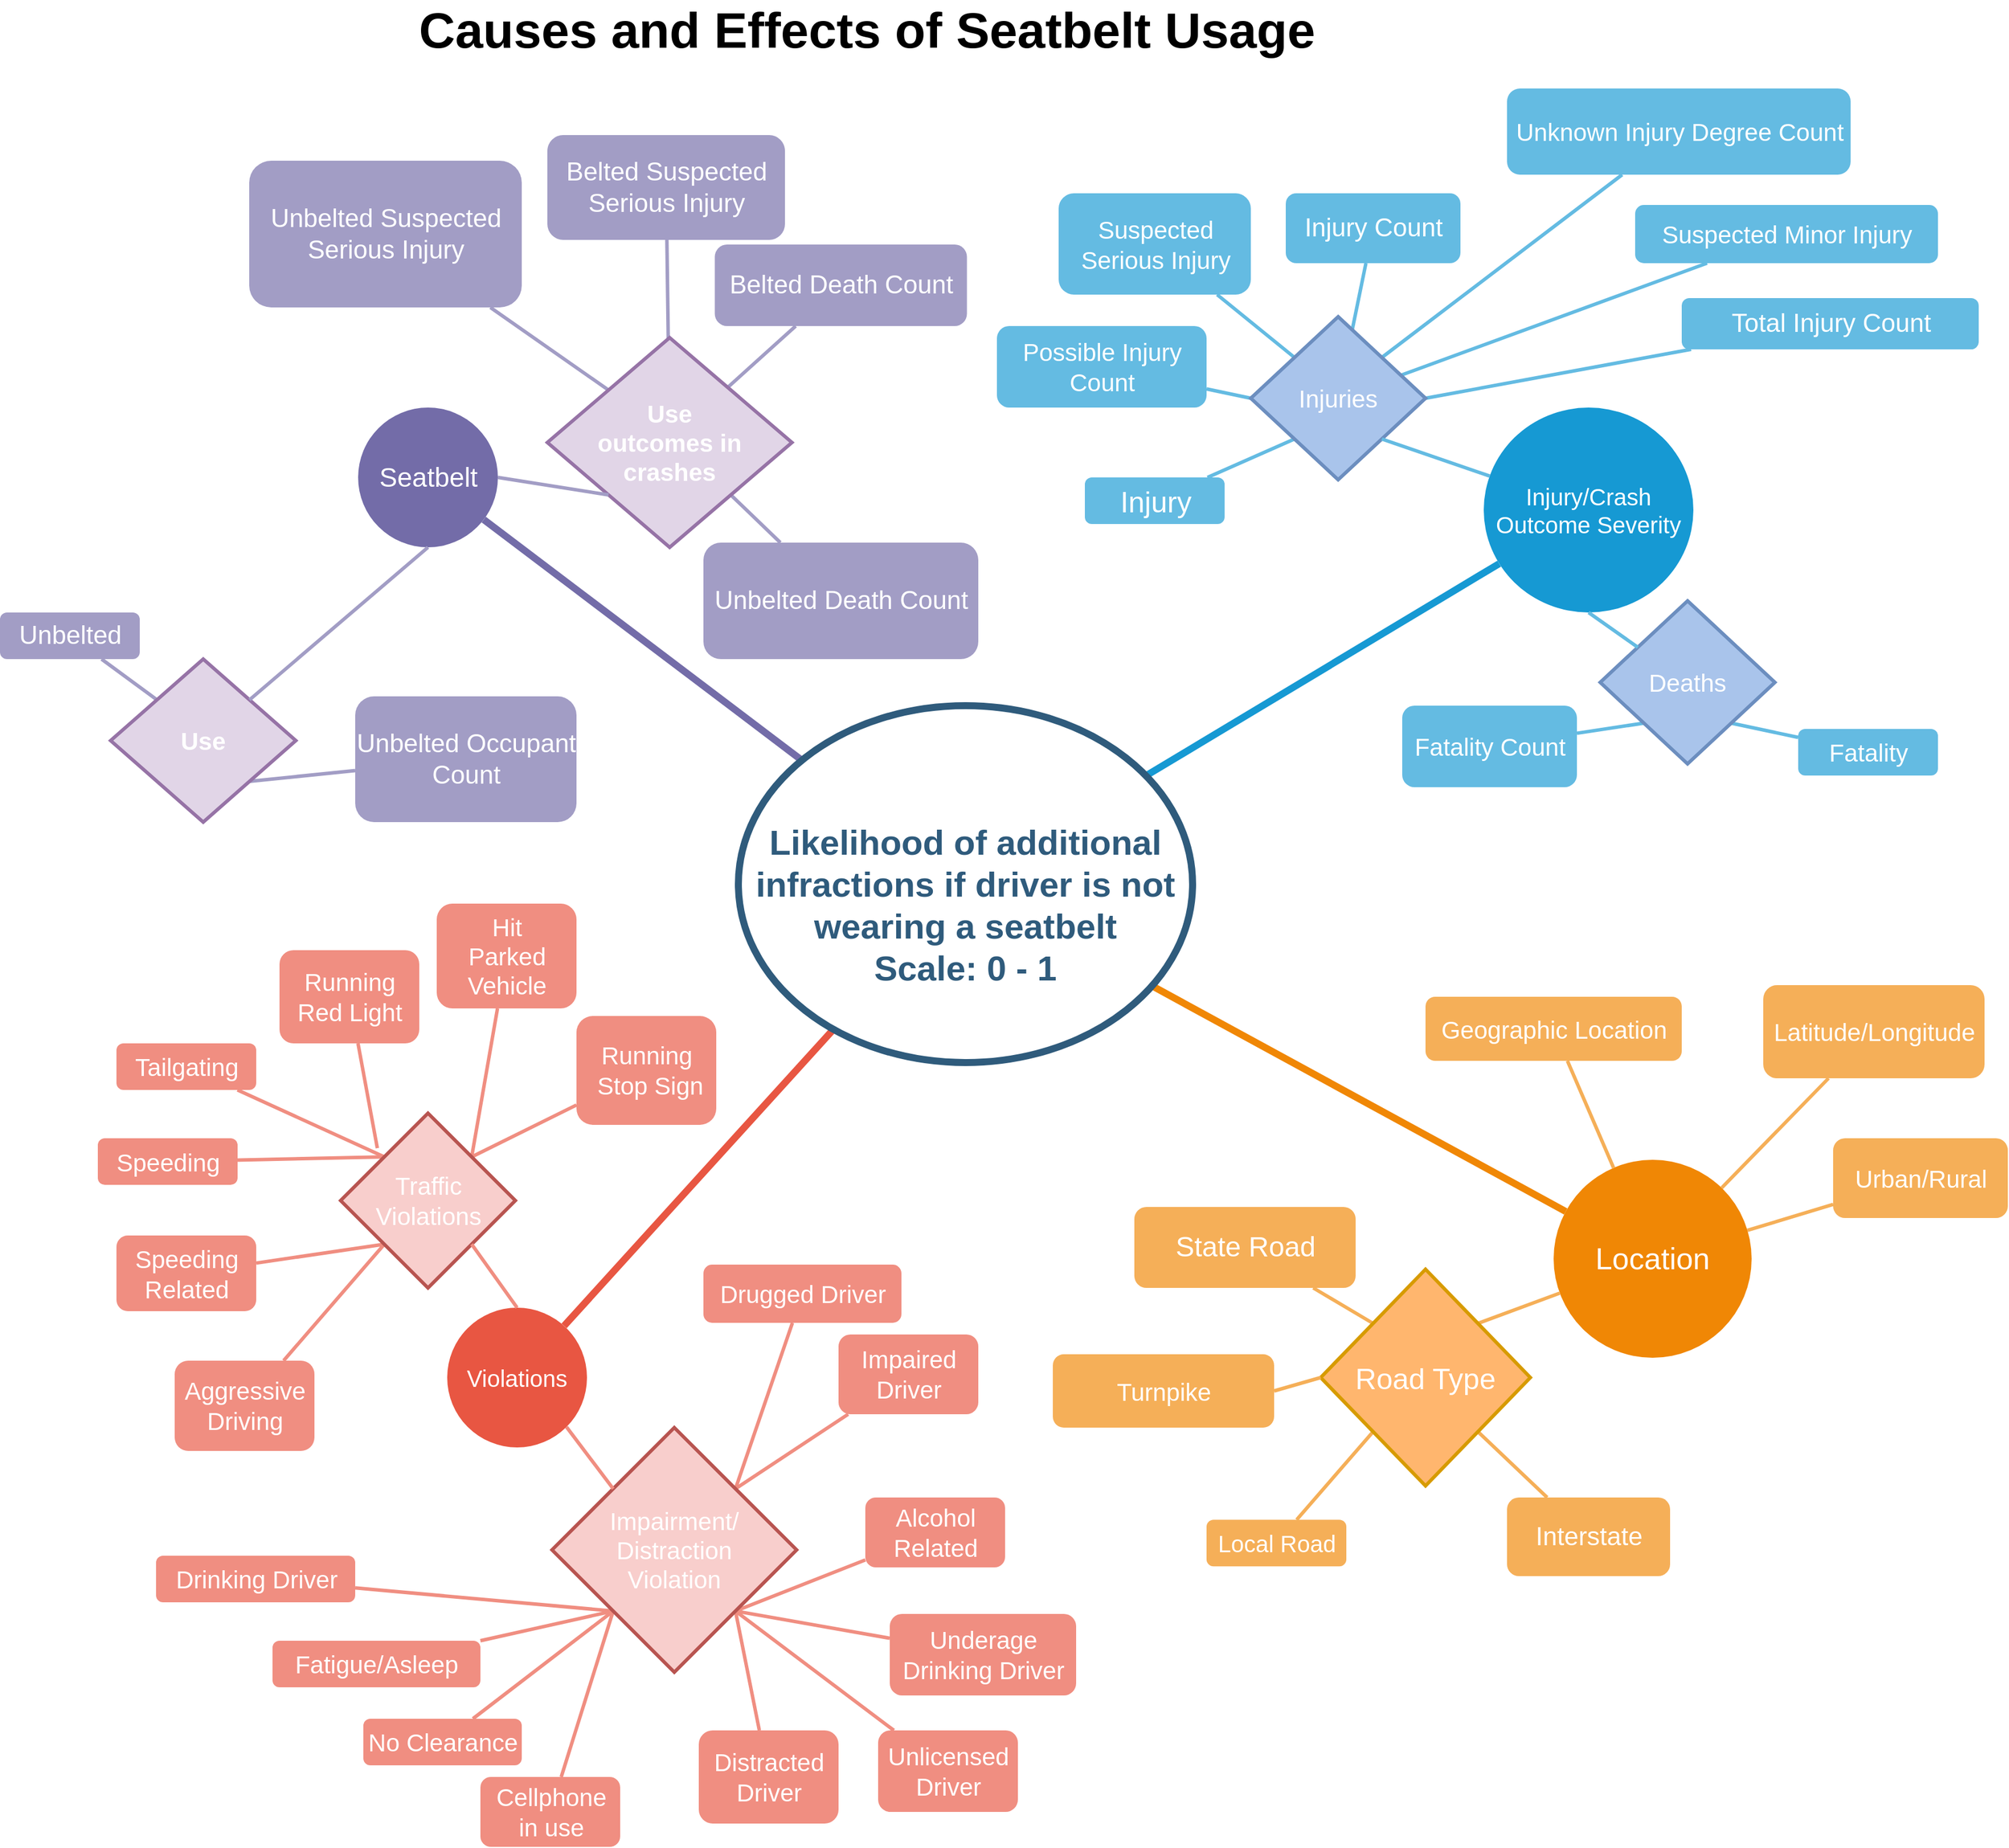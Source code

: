 <mxfile version="12.9.2" type="device"><diagram id="6a731a19-8d31-9384-78a2-239565b7b9f0" name="Page-1"><mxGraphModel dx="2565" dy="1165" grid="1" gridSize="10" guides="1" tooltips="1" connect="1" arrows="1" fold="1" page="1" pageScale="1" pageWidth="1169" pageHeight="827" background="#ffffff" math="0" shadow="0"><root><mxCell id="0"/><mxCell id="1" parent="0"/><mxCell id="1353" value="Injury/Crash Outcome Severity" style="ellipse;whiteSpace=wrap;html=1;shadow=0;fontFamily=Helvetica;fontSize=20;fontColor=#FFFFFF;align=center;strokeWidth=3;fillColor=#1699D3;strokeColor=none;" parent="1" vertex="1"><mxGeometry x="1580" y="384" width="180" height="176" as="geometry"/></mxCell><mxCell id="1355" value="Location" style="ellipse;whiteSpace=wrap;html=1;shadow=0;fontFamily=Helvetica;fontSize=26;fontColor=#FFFFFF;align=center;strokeWidth=3;fillColor=#F08705;strokeColor=none;" parent="1" vertex="1"><mxGeometry x="1640" y="1030" width="170" height="170" as="geometry"/></mxCell><mxCell id="1356" value="Violations" style="ellipse;whiteSpace=wrap;html=1;shadow=0;fontFamily=Helvetica;fontSize=20;fontColor=#FFFFFF;align=center;strokeWidth=3;fillColor=#E85642;strokeColor=none;" parent="1" vertex="1"><mxGeometry x="690" y="1157" width="120" height="120" as="geometry"/></mxCell><mxCell id="1362" style="endArrow=none;strokeWidth=6;strokeColor=#1699D3;html=1;" parent="1" source="1515" target="1353" edge="1"><mxGeometry relative="1" as="geometry"/></mxCell><mxCell id="1363" style="endArrow=none;strokeWidth=6;strokeColor=#736CA8;html=1;" parent="1" source="1515" target="1516" edge="1"><mxGeometry relative="1" as="geometry"/></mxCell><mxCell id="1365" value="" style="edgeStyle=none;endArrow=none;strokeWidth=6;strokeColor=#F08705;html=1;" parent="1" source="1515" target="1355" edge="1"><mxGeometry x="181" y="226.5" width="100" height="100" as="geometry"><mxPoint x="181" y="326.5" as="sourcePoint"/><mxPoint x="281" y="226.5" as="targetPoint"/></mxGeometry></mxCell><mxCell id="1366" value="" style="edgeStyle=none;endArrow=none;strokeWidth=6;strokeColor=#E85642;html=1;" parent="1" source="1515" target="1356" edge="1"><mxGeometry x="181" y="226.5" width="100" height="100" as="geometry"><mxPoint x="181" y="326.5" as="sourcePoint"/><mxPoint x="281" y="226.5" as="targetPoint"/></mxGeometry></mxCell><mxCell id="1435" value="Unknown Injury Degree Count" style="rounded=1;fillColor=#64BBE2;strokeColor=none;strokeWidth=3;shadow=0;html=1;fontColor=#FFFFFF;fontSize=21;" parent="1" vertex="1"><mxGeometry x="1600" y="110" width="295" height="74" as="geometry"/></mxCell><mxCell id="1436" value="Total Injury Count" style="rounded=1;fillColor=#64BBE2;strokeColor=none;strokeWidth=3;shadow=0;html=1;fontColor=#FFFFFF;fontSize=22;" parent="1" vertex="1"><mxGeometry x="1750" y="290" width="255" height="44" as="geometry"/></mxCell><mxCell id="1437" value="Possible Injury&lt;br&gt;Count" style="rounded=1;fillColor=#64BBE2;strokeColor=none;strokeWidth=3;shadow=0;html=1;fontColor=#FFFFFF;fontSize=21;" parent="1" vertex="1"><mxGeometry x="1162" y="314" width="180" height="70" as="geometry"/></mxCell><mxCell id="1438" value="Fatality Count" style="rounded=1;fillColor=#64BBE2;strokeColor=none;strokeWidth=3;shadow=0;html=1;fontColor=#FFFFFF;fontSize=21;" parent="1" vertex="1"><mxGeometry x="1510" y="640" width="150" height="70" as="geometry"/></mxCell><mxCell id="1439" value="Suspected&lt;br&gt;Serious Injury" style="rounded=1;fillColor=#64BBE2;strokeColor=none;strokeWidth=3;shadow=0;html=1;fontColor=#FFFFFF;fontSize=21;" parent="1" vertex="1"><mxGeometry x="1215" y="200" width="165" height="87" as="geometry"/></mxCell><mxCell id="1440" value="Injury" style="rounded=1;fillColor=#64BBE2;strokeColor=none;strokeWidth=3;shadow=0;html=1;fontColor=#FFFFFF;fontSize=25;" parent="1" vertex="1"><mxGeometry x="1237.5" y="444" width="120" height="40" as="geometry"/></mxCell><mxCell id="1441" value="&lt;font style=&quot;font-size: 22px&quot;&gt;Injury Count&lt;/font&gt;" style="rounded=1;fillColor=#64BBE2;strokeColor=none;strokeWidth=3;shadow=0;html=1;fontColor=#FFFFFF;" parent="1" vertex="1"><mxGeometry x="1410" y="200" width="150" height="60" as="geometry"/></mxCell><mxCell id="1442" value="&lt;font style=&quot;font-size: 21px&quot;&gt;Suspected Minor Injury&lt;/font&gt;" style="rounded=1;fillColor=#64BBE2;strokeColor=none;strokeWidth=3;shadow=0;html=1;fontColor=#FFFFFF;" parent="1" vertex="1"><mxGeometry x="1710" y="210" width="260" height="50" as="geometry"/></mxCell><mxCell id="1445" value="&lt;font style=&quot;font-size: 21px&quot;&gt;Fatality&lt;/font&gt;" style="rounded=1;fillColor=#64BBE2;strokeColor=none;strokeWidth=3;shadow=0;html=1;fontColor=#FFFFFF;" parent="1" vertex="1"><mxGeometry x="1850" y="660" width="120" height="40" as="geometry"/></mxCell><mxCell id="1446" value="" style="edgeStyle=none;endArrow=none;strokeWidth=3;strokeColor=#64BBE2;html=1;exitX=1;exitY=0;exitDx=0;exitDy=0;" parent="1" source="PV6PqBurfPAJgjtPOjoW-1549" target="1435" edge="1"><mxGeometry x="210" y="-142" width="100" height="100" as="geometry"><mxPoint x="2173.478" y="531.774" as="sourcePoint"/><mxPoint x="310" y="-142" as="targetPoint"/></mxGeometry></mxCell><mxCell id="1447" value="" style="edgeStyle=none;endArrow=none;strokeWidth=3;strokeColor=#64BBE2;html=1;exitX=1;exitY=0.5;exitDx=0;exitDy=0;" parent="1" source="PV6PqBurfPAJgjtPOjoW-1549" target="1436" edge="1"><mxGeometry x="210" y="-142" width="100" height="100" as="geometry"><mxPoint x="2190.847" y="499.679" as="sourcePoint"/><mxPoint x="310" y="-142" as="targetPoint"/></mxGeometry></mxCell><mxCell id="1448" value="" style="edgeStyle=none;endArrow=none;strokeWidth=3;strokeColor=#64BBE2;html=1;fontSize=21;exitX=0;exitY=0.5;exitDx=0;exitDy=0;" parent="1" source="PV6PqBurfPAJgjtPOjoW-1549" target="1437" edge="1"><mxGeometry x="-380" y="-226" width="100" height="100" as="geometry"><mxPoint x="-380" y="-126" as="sourcePoint"/><mxPoint x="-280" y="-226" as="targetPoint"/></mxGeometry></mxCell><mxCell id="1449" value="" style="edgeStyle=none;endArrow=none;strokeWidth=3;strokeColor=#64BBE2;html=1;fontSize=21;exitX=0;exitY=1;exitDx=0;exitDy=0;" parent="1" source="PV6PqBurfPAJgjtPOjoW-1550" target="1438" edge="1"><mxGeometry x="-380" y="-226" width="100" height="100" as="geometry"><mxPoint x="-380" y="-126" as="sourcePoint"/><mxPoint x="-280" y="-226" as="targetPoint"/></mxGeometry></mxCell><mxCell id="1450" value="" style="edgeStyle=none;endArrow=none;strokeWidth=3;strokeColor=#64BBE2;html=1;exitX=0;exitY=0;exitDx=0;exitDy=0;" parent="1" source="PV6PqBurfPAJgjtPOjoW-1549" target="1439" edge="1"><mxGeometry x="-380" y="-226" width="100" height="100" as="geometry"><mxPoint x="-380" y="-126" as="sourcePoint"/><mxPoint x="-280" y="-226" as="targetPoint"/></mxGeometry></mxCell><mxCell id="1451" value="" style="edgeStyle=none;endArrow=none;strokeWidth=3;strokeColor=#64BBE2;html=1;exitX=0;exitY=1;exitDx=0;exitDy=0;" parent="1" source="PV6PqBurfPAJgjtPOjoW-1549" target="1440" edge="1"><mxGeometry x="-957.84" y="-587.18" width="100" height="100" as="geometry"><mxPoint x="1179.996" y="130.003" as="sourcePoint"/><mxPoint x="-857.84" y="-587.18" as="targetPoint"/></mxGeometry></mxCell><mxCell id="1452" value="" style="edgeStyle=none;endArrow=none;strokeWidth=3;strokeColor=#64BBE2;html=1;" parent="1" source="PV6PqBurfPAJgjtPOjoW-1549" target="1442" edge="1"><mxGeometry x="-136" y="-686" width="100" height="100" as="geometry"><mxPoint x="1981.318" y="70.408" as="sourcePoint"/><mxPoint x="-36" y="-686" as="targetPoint"/></mxGeometry></mxCell><mxCell id="1453" value="" style="edgeStyle=none;endArrow=none;strokeWidth=3;strokeColor=#64BBE2;html=1;" parent="1" source="PV6PqBurfPAJgjtPOjoW-1549" target="1441" edge="1"><mxGeometry x="-136" y="-686" width="100" height="100" as="geometry"><mxPoint x="1870.816" y="89.208" as="sourcePoint"/><mxPoint x="-36" y="-686" as="targetPoint"/></mxGeometry></mxCell><mxCell id="1456" value="" style="edgeStyle=none;endArrow=none;strokeWidth=3;strokeColor=#64BBE2;html=1;exitX=1;exitY=1;exitDx=0;exitDy=0;" parent="1" source="PV6PqBurfPAJgjtPOjoW-1550" target="1445" edge="1"><mxGeometry x="-380" y="-226" width="100" height="100" as="geometry"><mxPoint x="-380" y="-126" as="sourcePoint"/><mxPoint x="-280" y="-226" as="targetPoint"/></mxGeometry></mxCell><mxCell id="1471" value="Urban/Rural" style="rounded=1;fillColor=#f5af58;strokeColor=none;strokeWidth=3;shadow=0;html=1;fontColor=#FFFFFF;fontSize=21;" parent="1" vertex="1"><mxGeometry x="1880" y="1011.5" width="150" height="68.5" as="geometry"/></mxCell><mxCell id="1472" value="&lt;font style=&quot;font-size: 20px&quot;&gt;Local Road&lt;/font&gt;" style="rounded=1;fillColor=#f5af58;strokeColor=none;strokeWidth=3;shadow=0;html=1;fontColor=#FFFFFF;" parent="1" vertex="1"><mxGeometry x="1342" y="1339.09" width="120" height="40" as="geometry"/></mxCell><mxCell id="1473" value="&lt;font style=&quot;font-size: 22px&quot;&gt;Interstate&lt;/font&gt;" style="rounded=1;fillColor=#f5af58;strokeColor=none;strokeWidth=3;shadow=0;html=1;fontColor=#FFFFFF;" parent="1" vertex="1"><mxGeometry x="1600" y="1320" width="140" height="67.5" as="geometry"/></mxCell><mxCell id="1474" value="Turnpike" style="rounded=1;fillColor=#f5af58;strokeColor=none;strokeWidth=3;shadow=0;html=1;fontColor=#FFFFFF;fontSize=21;" parent="1" vertex="1"><mxGeometry x="1210" y="1197" width="190" height="63" as="geometry"/></mxCell><mxCell id="1475" value="State Road" style="rounded=1;fillColor=#f5af58;strokeColor=none;strokeWidth=3;shadow=0;html=1;fontColor=#FFFFFF;fontSize=24;" parent="1" vertex="1"><mxGeometry x="1280" y="1070.5" width="190" height="69.5" as="geometry"/></mxCell><mxCell id="1476" value="Geographic Location" style="rounded=1;fillColor=#f5af58;strokeColor=none;strokeWidth=3;shadow=0;html=1;fontColor=#FFFFFF;fontSize=21;" parent="1" vertex="1"><mxGeometry x="1530" y="890" width="220" height="55" as="geometry"/></mxCell><mxCell id="1477" value="Latitude/Longitude" style="rounded=1;fillColor=#f5af58;strokeColor=none;strokeWidth=3;shadow=0;html=1;fontColor=#FFFFFF;fontSize=21;" parent="1" vertex="1"><mxGeometry x="1820" y="880" width="190" height="80" as="geometry"/></mxCell><mxCell id="1483" value="" style="edgeStyle=none;endArrow=none;strokeWidth=3;strokeColor=#F5AF58;html=1;" parent="1" source="1355" target="1471" edge="1"><mxGeometry x="790" y="-248.5" width="100" height="100" as="geometry"><mxPoint x="790" y="-148.5" as="sourcePoint"/><mxPoint x="890" y="-248.5" as="targetPoint"/></mxGeometry></mxCell><mxCell id="1484" value="" style="edgeStyle=none;endArrow=none;strokeWidth=3;strokeColor=#F5AF58;html=1;exitX=0;exitY=1;exitDx=0;exitDy=0;" parent="1" source="PV6PqBurfPAJgjtPOjoW-1544" target="1472" edge="1"><mxGeometry x="252" y="-53.41" width="100" height="100" as="geometry"><mxPoint x="1270.001" y="1328.415" as="sourcePoint"/><mxPoint x="352" y="-53.41" as="targetPoint"/></mxGeometry></mxCell><mxCell id="1485" value="" style="edgeStyle=none;endArrow=none;strokeWidth=3;strokeColor=#F5AF58;html=1;exitX=1;exitY=1;exitDx=0;exitDy=0;" parent="1" source="PV6PqBurfPAJgjtPOjoW-1544" target="1473" edge="1"><mxGeometry x="790" y="-248.5" width="100" height="100" as="geometry"><mxPoint x="790" y="-148.5" as="sourcePoint"/><mxPoint x="890" y="-248.5" as="targetPoint"/></mxGeometry></mxCell><mxCell id="1486" value="" style="edgeStyle=none;endArrow=none;strokeWidth=3;strokeColor=#F5AF58;html=1;entryX=1;entryY=0;entryDx=0;entryDy=0;" parent="1" source="1355" target="PV6PqBurfPAJgjtPOjoW-1544" edge="1"><mxGeometry x="790" y="-248.5" width="100" height="100" as="geometry"><mxPoint x="790" y="-148.5" as="sourcePoint"/><mxPoint x="890" y="-248.5" as="targetPoint"/></mxGeometry></mxCell><mxCell id="1487" value="" style="edgeStyle=none;endArrow=none;strokeWidth=3;strokeColor=#F5AF58;html=1;exitX=0;exitY=0;exitDx=0;exitDy=0;" parent="1" source="PV6PqBurfPAJgjtPOjoW-1544" target="1475" edge="1"><mxGeometry x="790" y="-248.5" width="100" height="100" as="geometry"><mxPoint x="790" y="-148.5" as="sourcePoint"/><mxPoint x="890" y="-248.5" as="targetPoint"/></mxGeometry></mxCell><mxCell id="1488" value="" style="edgeStyle=none;endArrow=none;strokeWidth=3;strokeColor=#F5AF58;html=1;" parent="1" source="1355" target="1476" edge="1"><mxGeometry x="790" y="-248.5" width="100" height="100" as="geometry"><mxPoint x="790" y="-148.5" as="sourcePoint"/><mxPoint x="890" y="-248.5" as="targetPoint"/></mxGeometry></mxCell><mxCell id="1489" value="" style="edgeStyle=none;endArrow=none;strokeWidth=3;strokeColor=#F5AF58;html=1;" parent="1" source="1355" target="1477" edge="1"><mxGeometry x="790" y="-248.5" width="100" height="100" as="geometry"><mxPoint x="790" y="-148.5" as="sourcePoint"/><mxPoint x="890" y="-248.5" as="targetPoint"/></mxGeometry></mxCell><mxCell id="1490" value="Running&lt;br&gt;&amp;nbsp;Stop Sign" style="rounded=1;fillColor=#f08e81;strokeColor=none;strokeWidth=3;shadow=0;html=1;fontColor=#FFFFFF;fontSize=21;" parent="1" vertex="1"><mxGeometry x="801" y="906.5" width="120" height="93.5" as="geometry"/></mxCell><mxCell id="1491" value="Hit &lt;br&gt;Parked &lt;br&gt;Vehicle" style="rounded=1;fillColor=#f08e81;strokeColor=none;strokeWidth=3;shadow=0;html=1;fontColor=#FFFFFF;fontSize=21;" parent="1" vertex="1"><mxGeometry x="681" y="810" width="120" height="90" as="geometry"/></mxCell><mxCell id="1492" value="Running&lt;br&gt;Red Light" style="rounded=1;fillColor=#f08e81;strokeColor=none;strokeWidth=3;shadow=0;html=1;fontColor=#FFFFFF;fontSize=21;" parent="1" vertex="1"><mxGeometry x="546" y="850" width="120" height="80" as="geometry"/></mxCell><mxCell id="1493" value="Tailgating" style="rounded=1;fillColor=#f08e81;strokeColor=none;strokeWidth=3;shadow=0;html=1;fontColor=#FFFFFF;fontSize=21;" parent="1" vertex="1"><mxGeometry x="406" y="930" width="120" height="40" as="geometry"/></mxCell><mxCell id="1494" value="Speeding" style="rounded=1;fillColor=#f08e81;strokeColor=none;strokeWidth=3;shadow=0;html=1;fontColor=#FFFFFF;fontSize=21;" parent="1" vertex="1"><mxGeometry x="390" y="1011.5" width="120" height="40" as="geometry"/></mxCell><mxCell id="1495" value="Speeding &lt;br&gt;Related" style="rounded=1;fillColor=#f08e81;strokeColor=none;strokeWidth=3;shadow=0;html=1;fontColor=#FFFFFF;fontSize=21;" parent="1" vertex="1"><mxGeometry x="406" y="1095" width="120" height="65" as="geometry"/></mxCell><mxCell id="1496" value="Aggressive &lt;br&gt;Driving" style="rounded=1;fillColor=#f08e81;strokeColor=none;strokeWidth=3;shadow=0;html=1;fontColor=#FFFFFF;fontSize=21;" parent="1" vertex="1"><mxGeometry x="456" y="1202.5" width="120" height="77.5" as="geometry"/></mxCell><mxCell id="1497" value="Fatigue/Asleep" style="rounded=1;fillColor=#f08e81;strokeColor=none;strokeWidth=3;shadow=0;html=1;fontColor=#FFFFFF;fontSize=21;" parent="1" vertex="1"><mxGeometry x="540" y="1443" width="178.5" height="40" as="geometry"/></mxCell><mxCell id="1498" value="No Clearance" style="rounded=1;fillColor=#f08e81;strokeColor=none;strokeWidth=3;shadow=0;html=1;fontColor=#FFFFFF;fontSize=21;" parent="1" vertex="1"><mxGeometry x="618" y="1510" width="136" height="40" as="geometry"/></mxCell><mxCell id="1499" value="Cellphone &lt;br&gt;in use" style="rounded=1;fillColor=#f08e81;strokeColor=none;strokeWidth=3;shadow=0;html=1;fontColor=#FFFFFF;fontSize=21;" parent="1" vertex="1"><mxGeometry x="718.5" y="1560" width="120" height="60" as="geometry"/></mxCell><mxCell id="1500" value="Distracted &lt;br&gt;Driver" style="rounded=1;fillColor=#f08e81;strokeColor=none;strokeWidth=3;shadow=0;html=1;fontColor=#FFFFFF;fontSize=21;" parent="1" vertex="1"><mxGeometry x="906" y="1520" width="120" height="80" as="geometry"/></mxCell><mxCell id="1501" value="Unlicensed &lt;br&gt;Driver" style="rounded=1;fillColor=#f08e81;strokeColor=none;strokeWidth=3;shadow=0;html=1;fontColor=#FFFFFF;fontSize=21;" parent="1" vertex="1"><mxGeometry x="1060" y="1520" width="120" height="70" as="geometry"/></mxCell><mxCell id="1502" value="" style="edgeStyle=none;endArrow=none;strokeWidth=3;strokeColor=#F08E81;html=1;exitX=1;exitY=1;exitDx=0;exitDy=0;" parent="1" source="PV6PqBurfPAJgjtPOjoW-1570" target="1501" edge="1"><mxGeometry x="246" y="-55" width="100" height="100" as="geometry"><mxPoint x="910" y="1250" as="sourcePoint"/><mxPoint x="346" y="-55" as="targetPoint"/></mxGeometry></mxCell><mxCell id="1503" value="" style="edgeStyle=none;endArrow=none;strokeWidth=3;strokeColor=#F08E81;html=1;exitX=1;exitY=0;exitDx=0;exitDy=0;" parent="1" source="PV6PqBurfPAJgjtPOjoW-1568" target="1490" edge="1"><mxGeometry x="246" y="-55" width="100" height="100" as="geometry"><mxPoint x="694" y="1000" as="sourcePoint"/><mxPoint x="346" y="-55" as="targetPoint"/></mxGeometry></mxCell><mxCell id="1504" value="" style="edgeStyle=none;endArrow=none;strokeWidth=3;strokeColor=#F08E81;html=1;exitX=1;exitY=0;exitDx=0;exitDy=0;" parent="1" source="PV6PqBurfPAJgjtPOjoW-1568" target="1491" edge="1"><mxGeometry x="246" y="-55" width="100" height="100" as="geometry"><mxPoint x="650" y="990" as="sourcePoint"/><mxPoint x="346" y="-55" as="targetPoint"/></mxGeometry></mxCell><mxCell id="1505" value="" style="edgeStyle=none;endArrow=none;strokeWidth=3;strokeColor=#F08E81;html=1;" parent="1" target="1492" edge="1"><mxGeometry x="246" y="-55" width="100" height="100" as="geometry"><mxPoint x="630" y="1020" as="sourcePoint"/><mxPoint x="346" y="-55" as="targetPoint"/></mxGeometry></mxCell><mxCell id="1506" value="" style="edgeStyle=none;endArrow=none;strokeWidth=3;strokeColor=#F08E81;html=1;exitX=0;exitY=0;exitDx=0;exitDy=0;" parent="1" source="PV6PqBurfPAJgjtPOjoW-1568" target="1493" edge="1"><mxGeometry x="246" y="-55" width="100" height="100" as="geometry"><mxPoint x="610" y="1040" as="sourcePoint"/><mxPoint x="346" y="-55" as="targetPoint"/></mxGeometry></mxCell><mxCell id="1507" value="" style="edgeStyle=none;endArrow=none;strokeWidth=3;strokeColor=#F08E81;html=1;exitX=0;exitY=0;exitDx=0;exitDy=0;" parent="1" source="PV6PqBurfPAJgjtPOjoW-1568" target="1494" edge="1"><mxGeometry x="246" y="-55" width="100" height="100" as="geometry"><mxPoint x="570" y="1070" as="sourcePoint"/><mxPoint x="346" y="-55" as="targetPoint"/></mxGeometry></mxCell><mxCell id="1508" value="" style="edgeStyle=none;endArrow=none;strokeWidth=3;strokeColor=#F08E81;html=1;exitX=0;exitY=1;exitDx=0;exitDy=0;" parent="1" source="PV6PqBurfPAJgjtPOjoW-1568" target="1495" edge="1"><mxGeometry x="246" y="-55" width="100" height="100" as="geometry"><mxPoint x="590" y="1080" as="sourcePoint"/><mxPoint x="346" y="-55" as="targetPoint"/></mxGeometry></mxCell><mxCell id="1509" value="" style="edgeStyle=none;endArrow=none;strokeWidth=3;strokeColor=#F08E81;html=1;exitX=0;exitY=1;exitDx=0;exitDy=0;" parent="1" source="PV6PqBurfPAJgjtPOjoW-1568" target="1496" edge="1"><mxGeometry x="246" y="-55" width="100" height="100" as="geometry"><mxPoint x="590" y="1110" as="sourcePoint"/><mxPoint x="346" y="-55" as="targetPoint"/></mxGeometry></mxCell><mxCell id="1510" value="" style="edgeStyle=none;endArrow=none;strokeWidth=3;strokeColor=#F08E81;html=1;exitX=0;exitY=1;exitDx=0;exitDy=0;" parent="1" source="PV6PqBurfPAJgjtPOjoW-1570" target="1497" edge="1"><mxGeometry x="246" y="-55" width="100" height="100" as="geometry"><mxPoint x="680" y="1390" as="sourcePoint"/><mxPoint x="346" y="-55" as="targetPoint"/></mxGeometry></mxCell><mxCell id="1511" value="" style="edgeStyle=none;endArrow=none;strokeWidth=3;strokeColor=#F08E81;html=1;exitX=0;exitY=1;exitDx=0;exitDy=0;" parent="1" source="PV6PqBurfPAJgjtPOjoW-1570" target="1498" edge="1"><mxGeometry x="246" y="-55" width="100" height="100" as="geometry"><mxPoint x="760" y="1380" as="sourcePoint"/><mxPoint x="346" y="-55" as="targetPoint"/></mxGeometry></mxCell><mxCell id="1512" value="" style="edgeStyle=none;endArrow=none;strokeWidth=3;strokeColor=#F08E81;html=1;exitX=0;exitY=1;exitDx=0;exitDy=0;" parent="1" source="PV6PqBurfPAJgjtPOjoW-1570" target="1499" edge="1"><mxGeometry x="246" y="-55" width="100" height="100" as="geometry"><mxPoint x="880" y="1433" as="sourcePoint"/><mxPoint x="346" y="-55" as="targetPoint"/></mxGeometry></mxCell><mxCell id="1513" value="" style="edgeStyle=none;endArrow=none;strokeWidth=3;strokeColor=#F08E81;html=1;exitX=1;exitY=1;exitDx=0;exitDy=0;" parent="1" source="PV6PqBurfPAJgjtPOjoW-1570" target="1500" edge="1"><mxGeometry x="246" y="-55" width="100" height="100" as="geometry"><mxPoint x="1010" y="1320" as="sourcePoint"/><mxPoint x="346" y="-55" as="targetPoint"/></mxGeometry></mxCell><mxCell id="1515" value="&lt;br&gt;Likelihood of additional infractions if driver is not wearing a seatbelt&lt;br&gt;Scale: 0 - 1" style="ellipse;whiteSpace=wrap;html=1;shadow=0;fontFamily=Helvetica;fontSize=30;fontColor=#2F5B7C;align=center;strokeColor=#2F5B7C;strokeWidth=6;fillColor=#FFFFFF;fontStyle=1;gradientColor=none;" parent="1" vertex="1"><mxGeometry x="940" y="640" width="390" height="306.5" as="geometry"/></mxCell><mxCell id="1516" value="Seatbelt" style="ellipse;whiteSpace=wrap;html=1;shadow=0;fontFamily=Helvetica;fontSize=23;fontColor=#FFFFFF;align=center;strokeWidth=3;fillColor=#736ca8;strokeColor=none;" parent="1" vertex="1"><mxGeometry x="613.5" y="384" width="120" height="120" as="geometry"/></mxCell><mxCell id="1517" value="Belted Suspected&lt;br style=&quot;font-size: 22px;&quot;&gt;Serious Injury" style="rounded=1;fillColor=#a29dc5;strokeColor=none;strokeWidth=3;shadow=0;html=1;fontColor=#FFFFFF;fontSize=22;" parent="1" vertex="1"><mxGeometry x="776" y="150" width="204" height="90" as="geometry"/></mxCell><mxCell id="1518" value="Unbelted Occupant&lt;br style=&quot;font-size: 22px;&quot;&gt;Count" style="rounded=1;fillColor=#a29dc5;strokeColor=none;strokeWidth=3;shadow=0;html=1;fontColor=#FFFFFF;fontSize=22;" parent="1" vertex="1"><mxGeometry x="611" y="632" width="190" height="108" as="geometry"/></mxCell><mxCell id="1519" value="Unbelted Death Count" style="rounded=1;fillColor=#a29dc5;strokeColor=none;strokeWidth=3;shadow=0;html=1;fontColor=#FFFFFF;fontSize=22;" parent="1" vertex="1"><mxGeometry x="910" y="500" width="236" height="100" as="geometry"/></mxCell><mxCell id="1520" value="Unbelted Suspected &lt;br style=&quot;font-size: 22px&quot;&gt;Serious Injury" style="rounded=1;fillColor=#a29dc5;strokeColor=none;strokeWidth=3;shadow=0;html=1;fontColor=#FFFFFF;fontSize=22;" parent="1" vertex="1"><mxGeometry x="520" y="172" width="234" height="126" as="geometry"/></mxCell><mxCell id="1521" value="Unbelted" style="rounded=1;fillColor=#a29dc5;strokeColor=none;strokeWidth=3;shadow=0;html=1;fontColor=#FFFFFF;fontSize=22;" parent="1" vertex="1"><mxGeometry x="306" y="560" width="120" height="40" as="geometry"/></mxCell><mxCell id="1522" value="Belted Death Count" style="rounded=1;fillColor=#a29dc5;strokeColor=none;strokeWidth=3;shadow=0;html=1;fontColor=#FFFFFF;fontSize=22;" parent="1" vertex="1"><mxGeometry x="919.75" y="244" width="216.5" height="70" as="geometry"/></mxCell><mxCell id="1528" value="" style="edgeStyle=none;endArrow=none;strokeWidth=3;strokeColor=#A29DC5;html=1;" parent="1" source="PV6PqBurfPAJgjtPOjoW-1555" target="1517" edge="1"><mxGeometry x="-1196.5" y="-641" width="100" height="100" as="geometry"><mxPoint x="-1196.5" y="-541" as="sourcePoint"/><mxPoint x="-1096.5" y="-641" as="targetPoint"/></mxGeometry></mxCell><mxCell id="1530" value="" style="edgeStyle=none;endArrow=none;strokeWidth=3;strokeColor=#A29DC5;html=1;exitX=1;exitY=1;exitDx=0;exitDy=0;" parent="1" source="PV6PqBurfPAJgjtPOjoW-1553" target="1518" edge="1"><mxGeometry x="-946.5" y="-246" width="100" height="100" as="geometry"><mxPoint x="690.75" y="1030" as="sourcePoint"/><mxPoint x="-846.5" y="-246" as="targetPoint"/></mxGeometry></mxCell><mxCell id="1531" value="" style="edgeStyle=none;endArrow=none;strokeWidth=3;strokeColor=#A29DC5;html=1;exitX=1;exitY=1;exitDx=0;exitDy=0;" parent="1" source="PV6PqBurfPAJgjtPOjoW-1555" target="1519" edge="1"><mxGeometry x="-1196.5" y="-641" width="100" height="100" as="geometry"><mxPoint x="-1196.5" y="-541" as="sourcePoint"/><mxPoint x="-1096.5" y="-641" as="targetPoint"/></mxGeometry></mxCell><mxCell id="1532" value="" style="edgeStyle=none;endArrow=none;strokeWidth=3;strokeColor=#A29DC5;html=1;exitX=0;exitY=0;exitDx=0;exitDy=0;" parent="1" source="PV6PqBurfPAJgjtPOjoW-1555" target="1520" edge="1"><mxGeometry x="-1196.5" y="-641" width="100" height="100" as="geometry"><mxPoint x="-1196.5" y="-541" as="sourcePoint"/><mxPoint x="-1096.5" y="-641" as="targetPoint"/></mxGeometry></mxCell><mxCell id="1533" value="" style="edgeStyle=none;endArrow=none;strokeWidth=3;strokeColor=#A29DC5;html=1;exitX=0;exitY=0;exitDx=0;exitDy=0;" parent="1" source="PV6PqBurfPAJgjtPOjoW-1553" target="1521" edge="1"><mxGeometry x="-1196.5" y="-641" width="100" height="100" as="geometry"><mxPoint x="-1196.5" y="-541" as="sourcePoint"/><mxPoint x="-1096.5" y="-641" as="targetPoint"/></mxGeometry></mxCell><mxCell id="1534" value="" style="edgeStyle=none;endArrow=none;strokeWidth=3;strokeColor=#A29DC5;html=1;exitX=0;exitY=1;exitDx=0;exitDy=0;" parent="1" source="PV6PqBurfPAJgjtPOjoW-1555" target="1522" edge="1"><mxGeometry x="-1196.5" y="-641" width="100" height="100" as="geometry"><mxPoint x="-1196.5" y="-541" as="sourcePoint"/><mxPoint x="-1096.5" y="-641" as="targetPoint"/></mxGeometry></mxCell><mxCell id="1542" style="edgeStyle=none;rounded=0;html=1;exitX=0.5;exitY=1;endArrow=none;endFill=0;jettySize=auto;orthogonalLoop=1;strokeColor=#736CA8;strokeWidth=2;fillColor=#64bbe2;fontSize=20;fontColor=#23445D;" parent="1" edge="1"><mxGeometry relative="1" as="geometry"><mxPoint x="438.5" y="434" as="sourcePoint"/><mxPoint x="438.5" y="434" as="targetPoint"/></mxGeometry></mxCell><mxCell id="PV6PqBurfPAJgjtPOjoW-1544" value="&lt;font color=&quot;#ffffff&quot;&gt;Road Type&lt;/font&gt;" style="rhombus;whiteSpace=wrap;html=1;strokeWidth=3;fontSize=25;fillColor=#FFB66E;strokeColor=#d79b00;gradientColor=none;" vertex="1" parent="1"><mxGeometry x="1440" y="1124" width="180" height="186" as="geometry"/></mxCell><mxCell id="PV6PqBurfPAJgjtPOjoW-1548" value="" style="edgeStyle=none;endArrow=none;strokeWidth=3;strokeColor=#F5AF58;html=1;entryX=0;entryY=0.5;entryDx=0;entryDy=0;exitX=1;exitY=0.5;exitDx=0;exitDy=0;" edge="1" parent="1" source="1474" target="PV6PqBurfPAJgjtPOjoW-1544"><mxGeometry x="800" y="-238.5" width="100" height="100" as="geometry"><mxPoint x="1370" y="1280" as="sourcePoint"/><mxPoint x="1630" y="1227" as="targetPoint"/></mxGeometry></mxCell><mxCell id="PV6PqBurfPAJgjtPOjoW-1549" value="&lt;font color=&quot;#ffffff&quot;&gt;Injuries&lt;/font&gt;" style="rhombus;whiteSpace=wrap;html=1;strokeWidth=3;fillColor=#A9C4EB;fontSize=21;strokeColor=#6c8ebf;" vertex="1" parent="1"><mxGeometry x="1380" y="306" width="150" height="140" as="geometry"/></mxCell><mxCell id="PV6PqBurfPAJgjtPOjoW-1550" value="&lt;font color=&quot;#ffffff&quot;&gt;Deaths&lt;/font&gt;" style="rhombus;whiteSpace=wrap;html=1;strokeWidth=3;fillColor=#A9C4EB;fontSize=21;strokeColor=#6c8ebf;" vertex="1" parent="1"><mxGeometry x="1680" y="550" width="150" height="140" as="geometry"/></mxCell><mxCell id="PV6PqBurfPAJgjtPOjoW-1551" value="" style="edgeStyle=none;endArrow=none;strokeWidth=3;strokeColor=#64BBE2;html=1;fontSize=21;exitX=0.5;exitY=1;exitDx=0;exitDy=0;" edge="1" parent="1" source="1353" target="PV6PqBurfPAJgjtPOjoW-1550"><mxGeometry x="-370" y="-216" width="100" height="100" as="geometry"><mxPoint x="1759.04" y="439.914" as="sourcePoint"/><mxPoint x="1834.188" y="400" as="targetPoint"/></mxGeometry></mxCell><mxCell id="PV6PqBurfPAJgjtPOjoW-1552" value="" style="edgeStyle=none;endArrow=none;strokeWidth=3;strokeColor=#64BBE2;html=1;exitX=1;exitY=1;exitDx=0;exitDy=0;" edge="1" parent="1" source="PV6PqBurfPAJgjtPOjoW-1549" target="1353"><mxGeometry x="220" y="-132" width="100" height="100" as="geometry"><mxPoint x="1540" y="386" as="sourcePoint"/><mxPoint x="1768.047" y="344" as="targetPoint"/></mxGeometry></mxCell><mxCell id="PV6PqBurfPAJgjtPOjoW-1553" value="&lt;font color=&quot;#ffffff&quot;&gt;&lt;b&gt;Use&lt;/b&gt;&lt;/font&gt;" style="rhombus;whiteSpace=wrap;html=1;strokeWidth=3;fillColor=#e1d5e7;fontSize=21;strokeColor=#9673a6;" vertex="1" parent="1"><mxGeometry x="401" y="600" width="159" height="140" as="geometry"/></mxCell><mxCell id="PV6PqBurfPAJgjtPOjoW-1554" value="" style="edgeStyle=none;endArrow=none;strokeWidth=3;strokeColor=#A29DC5;html=1;exitX=1;exitY=0;exitDx=0;exitDy=0;entryX=0.5;entryY=1;entryDx=0;entryDy=0;" edge="1" parent="1" source="PV6PqBurfPAJgjtPOjoW-1553" target="1516"><mxGeometry x="-1186.5" y="-631" width="100" height="100" as="geometry"><mxPoint x="530.25" y="645" as="sourcePoint"/><mxPoint x="612.818" y="610" as="targetPoint"/></mxGeometry></mxCell><mxCell id="PV6PqBurfPAJgjtPOjoW-1555" value="&lt;font color=&quot;#ffffff&quot;&gt;&lt;b&gt;Use&lt;br&gt;outcomes in crashes&lt;br&gt;&lt;/b&gt;&lt;/font&gt;" style="rhombus;whiteSpace=wrap;html=1;strokeWidth=3;fillColor=#e1d5e7;fontSize=21;strokeColor=#9673a6;" vertex="1" parent="1"><mxGeometry x="776" y="324" width="210" height="180" as="geometry"/></mxCell><mxCell id="PV6PqBurfPAJgjtPOjoW-1557" value="" style="edgeStyle=none;endArrow=none;strokeWidth=3;strokeColor=#A29DC5;html=1;exitX=1;exitY=0.5;exitDx=0;exitDy=0;entryX=0;entryY=1;entryDx=0;entryDy=0;" edge="1" parent="1" source="1516" target="PV6PqBurfPAJgjtPOjoW-1555"><mxGeometry x="-1176.5" y="-621" width="100" height="100" as="geometry"><mxPoint x="530.25" y="645" as="sourcePoint"/><mxPoint x="683.5" y="514" as="targetPoint"/></mxGeometry></mxCell><mxCell id="PV6PqBurfPAJgjtPOjoW-1558" value="Underage &lt;br&gt;Drinking Driver" style="rounded=1;fillColor=#f08e81;strokeColor=none;strokeWidth=3;shadow=0;html=1;fontColor=#FFFFFF;fontSize=21;" vertex="1" parent="1"><mxGeometry x="1070" y="1420" width="160" height="70" as="geometry"/></mxCell><mxCell id="PV6PqBurfPAJgjtPOjoW-1559" value="" style="edgeStyle=none;endArrow=none;strokeWidth=3;strokeColor=#F08E81;html=1;exitX=1;exitY=1;exitDx=0;exitDy=0;" edge="1" parent="1" target="PV6PqBurfPAJgjtPOjoW-1558" source="PV6PqBurfPAJgjtPOjoW-1570"><mxGeometry x="256" y="-45" width="100" height="100" as="geometry"><mxPoint x="920" y="1260" as="sourcePoint"/><mxPoint x="356" y="-45" as="targetPoint"/></mxGeometry></mxCell><mxCell id="PV6PqBurfPAJgjtPOjoW-1560" value="Drinking Driver" style="rounded=1;fillColor=#f08e81;strokeColor=none;strokeWidth=3;shadow=0;html=1;fontColor=#FFFFFF;fontSize=21;" vertex="1" parent="1"><mxGeometry x="440" y="1370" width="171" height="40" as="geometry"/></mxCell><mxCell id="PV6PqBurfPAJgjtPOjoW-1561" value="" style="edgeStyle=none;endArrow=none;strokeWidth=3;strokeColor=#F08E81;html=1;exitX=0;exitY=1;exitDx=0;exitDy=0;" edge="1" parent="1" target="PV6PqBurfPAJgjtPOjoW-1560" source="PV6PqBurfPAJgjtPOjoW-1570"><mxGeometry x="266" y="-35" width="100" height="100" as="geometry"><mxPoint x="930" y="1270" as="sourcePoint"/><mxPoint x="366" y="-35" as="targetPoint"/></mxGeometry></mxCell><mxCell id="PV6PqBurfPAJgjtPOjoW-1562" value="Drugged Driver" style="rounded=1;fillColor=#f08e81;strokeColor=none;strokeWidth=3;shadow=0;html=1;fontColor=#FFFFFF;fontSize=21;" vertex="1" parent="1"><mxGeometry x="910" y="1120" width="170" height="50" as="geometry"/></mxCell><mxCell id="PV6PqBurfPAJgjtPOjoW-1563" value="" style="edgeStyle=none;endArrow=none;strokeWidth=3;strokeColor=#F08E81;html=1;exitX=1;exitY=0;exitDx=0;exitDy=0;" edge="1" parent="1" target="PV6PqBurfPAJgjtPOjoW-1562" source="PV6PqBurfPAJgjtPOjoW-1570"><mxGeometry x="276" y="-25" width="100" height="100" as="geometry"><mxPoint x="940" y="1280" as="sourcePoint"/><mxPoint x="376" y="-25" as="targetPoint"/></mxGeometry></mxCell><mxCell id="PV6PqBurfPAJgjtPOjoW-1564" value="Alcohol &lt;br&gt;Related" style="rounded=1;fillColor=#f08e81;strokeColor=none;strokeWidth=3;shadow=0;html=1;fontColor=#FFFFFF;fontSize=21;" vertex="1" parent="1"><mxGeometry x="1049" y="1320" width="120" height="60" as="geometry"/></mxCell><mxCell id="PV6PqBurfPAJgjtPOjoW-1565" value="" style="edgeStyle=none;endArrow=none;strokeWidth=3;strokeColor=#F08E81;html=1;exitX=1;exitY=1;exitDx=0;exitDy=0;" edge="1" parent="1" target="PV6PqBurfPAJgjtPOjoW-1564" source="PV6PqBurfPAJgjtPOjoW-1570"><mxGeometry x="286" y="-15" width="100" height="100" as="geometry"><mxPoint x="950" y="1430" as="sourcePoint"/><mxPoint x="386" y="-15" as="targetPoint"/></mxGeometry></mxCell><mxCell id="PV6PqBurfPAJgjtPOjoW-1566" value="Impaired &lt;br&gt;Driver" style="rounded=1;fillColor=#f08e81;strokeColor=none;strokeWidth=3;shadow=0;html=1;fontColor=#FFFFFF;fontSize=21;" vertex="1" parent="1"><mxGeometry x="1026" y="1180" width="120" height="68.5" as="geometry"/></mxCell><mxCell id="PV6PqBurfPAJgjtPOjoW-1567" value="" style="edgeStyle=none;endArrow=none;strokeWidth=3;strokeColor=#F08E81;html=1;exitX=1;exitY=0;exitDx=0;exitDy=0;" edge="1" parent="1" target="PV6PqBurfPAJgjtPOjoW-1566" source="PV6PqBurfPAJgjtPOjoW-1570"><mxGeometry x="226" y="-225" width="100" height="100" as="geometry"><mxPoint x="890" y="1080" as="sourcePoint"/><mxPoint x="326" y="-225" as="targetPoint"/></mxGeometry></mxCell><mxCell id="PV6PqBurfPAJgjtPOjoW-1568" value="&lt;font color=&quot;#ffffff&quot;&gt;Traffic&lt;br&gt;Violations&lt;/font&gt;" style="rhombus;whiteSpace=wrap;html=1;strokeWidth=3;fillColor=#f8cecc;fontSize=21;strokeColor=#b85450;" vertex="1" parent="1"><mxGeometry x="598.5" y="990" width="150" height="150" as="geometry"/></mxCell><mxCell id="PV6PqBurfPAJgjtPOjoW-1569" value="" style="edgeStyle=none;endArrow=none;strokeWidth=3;strokeColor=#F08E81;html=1;exitX=1;exitY=1;exitDx=0;exitDy=0;entryX=0.5;entryY=0;entryDx=0;entryDy=0;" edge="1" parent="1" source="PV6PqBurfPAJgjtPOjoW-1568" target="1356"><mxGeometry x="256" y="-45" width="100" height="100" as="geometry"><mxPoint x="646" y="1112.5" as="sourcePoint"/><mxPoint x="559.514" y="1212.5" as="targetPoint"/></mxGeometry></mxCell><mxCell id="PV6PqBurfPAJgjtPOjoW-1570" value="&lt;font color=&quot;#ffffff&quot;&gt;Impairment/&lt;br&gt;Distraction&lt;br&gt;Violation&lt;br&gt;&lt;/font&gt;" style="rhombus;whiteSpace=wrap;html=1;strokeWidth=3;fillColor=#f8cecc;fontSize=21;strokeColor=#b85450;" vertex="1" parent="1"><mxGeometry x="780" y="1260" width="210" height="210" as="geometry"/></mxCell><mxCell id="PV6PqBurfPAJgjtPOjoW-1575" value="" style="edgeStyle=none;endArrow=none;strokeWidth=3;strokeColor=#F08E81;html=1;exitX=0;exitY=0;exitDx=0;exitDy=0;entryX=1;entryY=1;entryDx=0;entryDy=0;" edge="1" parent="1" source="PV6PqBurfPAJgjtPOjoW-1570" target="1356"><mxGeometry x="276" y="-25" width="100" height="100" as="geometry"><mxPoint x="842.5" y="1427.5" as="sourcePoint"/><mxPoint x="621" y="1407.659" as="targetPoint"/></mxGeometry></mxCell><mxCell id="PV6PqBurfPAJgjtPOjoW-1576" value="Causes and Effects of Seatbelt Usage" style="text;strokeColor=none;fillColor=none;html=1;fontSize=43;fontStyle=1;verticalAlign=middle;align=center;" vertex="1" parent="1"><mxGeometry x="470" y="40" width="1160" height="40" as="geometry"/></mxCell></root></mxGraphModel></diagram></mxfile>